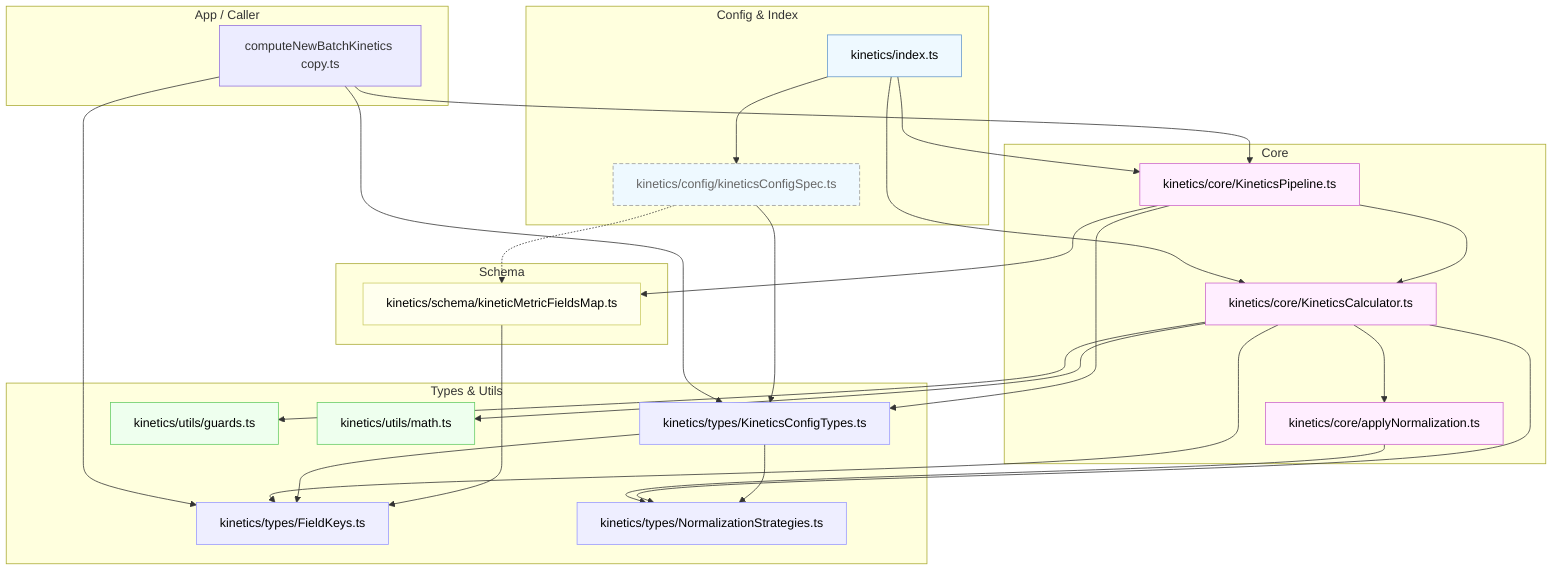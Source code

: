 %% Layered repo dependency graph (applyNormalization moved into Core)
flowchart TB

  %% ── L1: Types & Utils (base) ──────────────────────────────────────────────
  subgraph L1[Types & Utils]
    H["kinetics/types/FieldKeys.ts"]
    I["kinetics/types/KineticsConfigTypes.ts"]
    J["kinetics/types/NormalizationStrategies.ts"]
    L["kinetics/utils/guards.ts"]
    M["kinetics/utils/math.ts"]
  end

  %% ── L2: Schema ────────────────────────────────────────────────────────────
  subgraph L2[Schema]
    G["kinetics/schema/kineticMetricFieldsMap.ts"]
  end

  %% ── L3: Core (now includes applyNormalization) ────────────────────────────
  subgraph L3[Core]
    D["kinetics/core/KineticsCalculator.ts"]
    C["kinetics/core/KineticsPipeline.ts"]
    F["kinetics/core/applyNormalization.ts"]
  end

  %% ── L4: Config & Index ────────────────────────────────────────────────────
  subgraph L4[Config & Index]
    B["kinetics/config/kineticsConfigSpec.ts"]
    N["kinetics/index.ts"]
  end

  %% ── L5: App/Caller ───────────────────────────────────────────────────────
  subgraph L5[App / Caller]
    A["computeNewBatchKinetics copy.ts"]
  end

  %% ── Edges (imports): higher layer -> lower layer ─────────────────────────
  G --> H
  I --> H
  I --> J

  %% Core calc depends on types/utils/normalization
  D --> H
  D --> J
  D --> L
  D --> M
  D --> F

  %% applyNormalization uses NormalizationStrategies
  F --> J

  %% Pipeline depends on schema, types, and calculator
  C --> G
  C --> I
  C --> D

  %% Config depends on types; (intended) metric keys from schema
  B --> I
  B -.-> G

  %% Index re-exports config/core
  N --> B
  N --> C
  N --> D

  %% Caller uses pipeline + types
  A --> C
  A --> I
  A --> H

  %% Styling
  classDef types fill:#eef,stroke:#99f,color:#000;
  classDef utils fill:#efe,stroke:#6c6,color:#000;
  classDef schema fill:#ffe,stroke:#cc6,color:#000;
  classDef core fill:#fef,stroke:#c6c,color:#000;
  classDef cfg fill:#eef9ff,stroke:#69c,color:#000;
  classDef dashed stroke-dasharray: 5 3,stroke:#999,color:#666;

  class H,I,J types;
  class L,M utils;
  class G schema;
  class D,C,F core;
  class B,N cfg;
  class B dashed